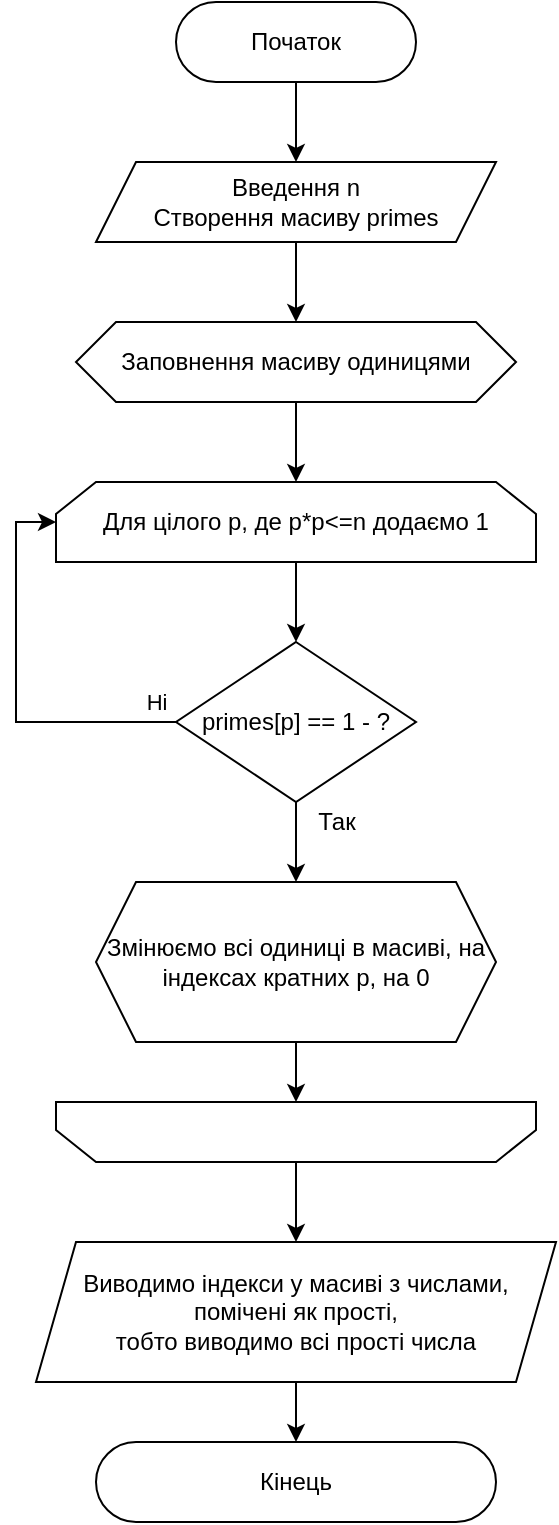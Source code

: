 <mxfile>
    <diagram id="Gs4hGXOMthAMa-87RKvC" name="Page-1">
        <mxGraphModel dx="172" dy="981" grid="1" gridSize="10" guides="1" tooltips="1" connect="1" arrows="1" fold="1" page="1" pageScale="1" pageWidth="850" pageHeight="1100" math="0" shadow="0">
            <root>
                <mxCell id="0"/>
                <mxCell id="1" parent="0"/>
                <mxCell id="2" style="edgeStyle=orthogonalEdgeStyle;rounded=0;orthogonalLoop=1;jettySize=auto;html=1;entryX=0.5;entryY=0;entryDx=0;entryDy=0;" edge="1" parent="1" source="3" target="5">
                    <mxGeometry relative="1" as="geometry"/>
                </mxCell>
                <mxCell id="3" value="Початок" style="rounded=1;whiteSpace=wrap;html=1;arcSize=50;" vertex="1" parent="1">
                    <mxGeometry x="1080" y="40" width="120" height="40" as="geometry"/>
                </mxCell>
                <mxCell id="4" style="edgeStyle=orthogonalEdgeStyle;rounded=0;orthogonalLoop=1;jettySize=auto;html=1;entryX=0.5;entryY=0;entryDx=0;entryDy=0;" edge="1" parent="1" source="5" target="7">
                    <mxGeometry relative="1" as="geometry"/>
                </mxCell>
                <mxCell id="5" value="Введення n&lt;br&gt;Створення масиву primes" style="shape=parallelogram;perimeter=parallelogramPerimeter;whiteSpace=wrap;html=1;fixedSize=1;" vertex="1" parent="1">
                    <mxGeometry x="1040" y="120" width="200" height="40" as="geometry"/>
                </mxCell>
                <mxCell id="6" style="edgeStyle=orthogonalEdgeStyle;rounded=0;orthogonalLoop=1;jettySize=auto;html=1;entryX=0.5;entryY=0;entryDx=0;entryDy=0;" edge="1" parent="1" source="7" target="9">
                    <mxGeometry relative="1" as="geometry"/>
                </mxCell>
                <mxCell id="7" value="Заповнення масиву одиницями" style="shape=hexagon;perimeter=hexagonPerimeter2;whiteSpace=wrap;html=1;fixedSize=1;size=20;" vertex="1" parent="1">
                    <mxGeometry x="1030" y="200" width="220" height="40" as="geometry"/>
                </mxCell>
                <mxCell id="8" style="edgeStyle=orthogonalEdgeStyle;rounded=0;orthogonalLoop=1;jettySize=auto;html=1;entryX=0.5;entryY=0;entryDx=0;entryDy=0;" edge="1" parent="1" source="9" target="15">
                    <mxGeometry relative="1" as="geometry"/>
                </mxCell>
                <mxCell id="9" value="Для цілого p, де p*p&amp;lt;=n додаємо 1" style="shape=loopLimit;whiteSpace=wrap;html=1;" vertex="1" parent="1">
                    <mxGeometry x="1020" y="280" width="240" height="40" as="geometry"/>
                </mxCell>
                <mxCell id="10" style="edgeStyle=none;html=1;entryX=0.5;entryY=0;entryDx=0;entryDy=0;" edge="1" parent="1" source="11" target="19">
                    <mxGeometry relative="1" as="geometry"/>
                </mxCell>
                <mxCell id="11" value="" style="shape=loopLimit;whiteSpace=wrap;html=1;size=20;rotation=-180;" vertex="1" parent="1">
                    <mxGeometry x="1020" y="590" width="240" height="30" as="geometry"/>
                </mxCell>
                <mxCell id="12" style="edgeStyle=orthogonalEdgeStyle;rounded=0;orthogonalLoop=1;jettySize=auto;html=1;entryX=0;entryY=0.5;entryDx=0;entryDy=0;" edge="1" parent="1" source="15" target="9">
                    <mxGeometry relative="1" as="geometry">
                        <Array as="points">
                            <mxPoint x="1000" y="400"/>
                            <mxPoint x="1000" y="300"/>
                        </Array>
                    </mxGeometry>
                </mxCell>
                <mxCell id="13" value="Ні" style="edgeLabel;html=1;align=center;verticalAlign=middle;resizable=0;points=[];" vertex="1" connectable="0" parent="12">
                    <mxGeometry x="-0.696" y="-1" relative="1" as="geometry">
                        <mxPoint x="20" y="-9" as="offset"/>
                    </mxGeometry>
                </mxCell>
                <mxCell id="14" style="edgeStyle=orthogonalEdgeStyle;rounded=0;orthogonalLoop=1;jettySize=auto;html=1;entryX=0.5;entryY=0;entryDx=0;entryDy=0;" edge="1" parent="1" source="15" target="17">
                    <mxGeometry relative="1" as="geometry"/>
                </mxCell>
                <mxCell id="15" value="primes[p] == 1 - ?" style="rhombus;whiteSpace=wrap;html=1;" vertex="1" parent="1">
                    <mxGeometry x="1080" y="360" width="120" height="80" as="geometry"/>
                </mxCell>
                <mxCell id="16" style="edgeStyle=orthogonalEdgeStyle;rounded=0;orthogonalLoop=1;jettySize=auto;html=1;entryX=0.5;entryY=1;entryDx=0;entryDy=0;" edge="1" parent="1" source="17" target="11">
                    <mxGeometry relative="1" as="geometry"/>
                </mxCell>
                <mxCell id="17" value="Змінюємо всі одиниці в масиві, на індексах кратних p, на 0" style="shape=hexagon;perimeter=hexagonPerimeter2;whiteSpace=wrap;html=1;fixedSize=1;" vertex="1" parent="1">
                    <mxGeometry x="1040" y="480" width="200" height="80" as="geometry"/>
                </mxCell>
                <mxCell id="18" style="edgeStyle=none;html=1;entryX=0.5;entryY=0;entryDx=0;entryDy=0;" edge="1" parent="1" source="19" target="20">
                    <mxGeometry relative="1" as="geometry"/>
                </mxCell>
                <mxCell id="19" value="Виводимо індекси у масиві з числами, &lt;br&gt;помічені як прості, &lt;br&gt;тобто виводимо всі прості числа" style="shape=parallelogram;perimeter=parallelogramPerimeter;whiteSpace=wrap;html=1;fixedSize=1;" vertex="1" parent="1">
                    <mxGeometry x="1010" y="660" width="260" height="70" as="geometry"/>
                </mxCell>
                <mxCell id="20" value="Кінець" style="rounded=1;whiteSpace=wrap;html=1;arcSize=50;" vertex="1" parent="1">
                    <mxGeometry x="1040" y="760" width="200" height="40" as="geometry"/>
                </mxCell>
                <mxCell id="21" value="Так" style="text;html=1;align=center;verticalAlign=middle;resizable=0;points=[];autosize=1;strokeColor=none;fillColor=none;" vertex="1" parent="1">
                    <mxGeometry x="1140" y="435" width="40" height="30" as="geometry"/>
                </mxCell>
            </root>
        </mxGraphModel>
    </diagram>
</mxfile>